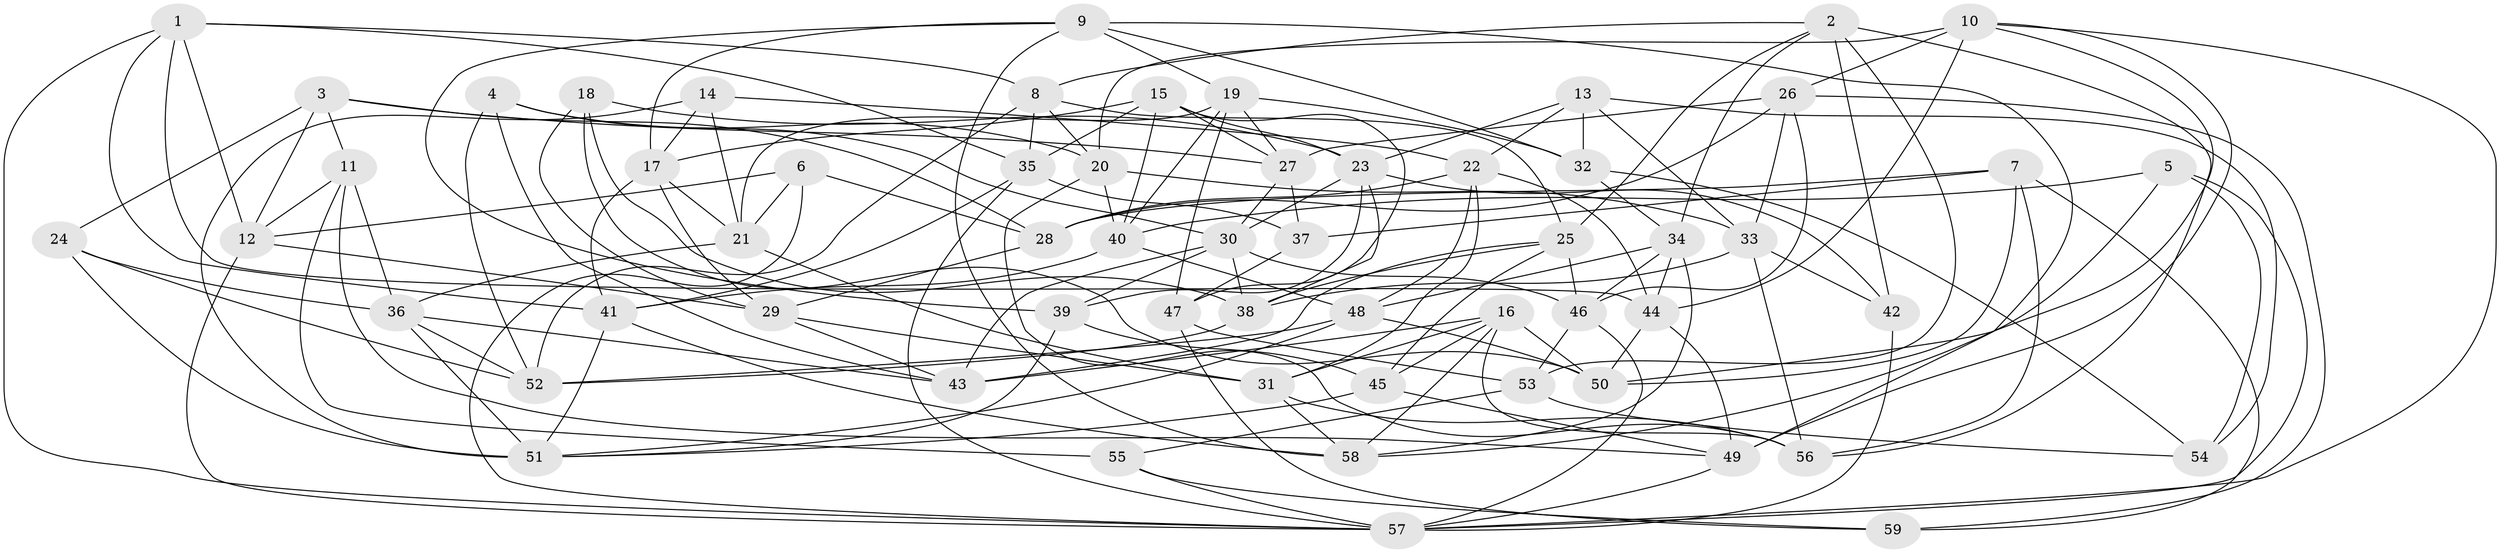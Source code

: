 // original degree distribution, {4: 1.0}
// Generated by graph-tools (version 1.1) at 2025/03/03/09/25 03:03:00]
// undirected, 59 vertices, 165 edges
graph export_dot {
graph [start="1"]
  node [color=gray90,style=filled];
  1;
  2;
  3;
  4;
  5;
  6;
  7;
  8;
  9;
  10;
  11;
  12;
  13;
  14;
  15;
  16;
  17;
  18;
  19;
  20;
  21;
  22;
  23;
  24;
  25;
  26;
  27;
  28;
  29;
  30;
  31;
  32;
  33;
  34;
  35;
  36;
  37;
  38;
  39;
  40;
  41;
  42;
  43;
  44;
  45;
  46;
  47;
  48;
  49;
  50;
  51;
  52;
  53;
  54;
  55;
  56;
  57;
  58;
  59;
  1 -- 8 [weight=1.0];
  1 -- 12 [weight=1.0];
  1 -- 35 [weight=1.0];
  1 -- 41 [weight=1.0];
  1 -- 44 [weight=1.0];
  1 -- 57 [weight=1.0];
  2 -- 8 [weight=1.0];
  2 -- 25 [weight=1.0];
  2 -- 34 [weight=1.0];
  2 -- 42 [weight=1.0];
  2 -- 53 [weight=1.0];
  2 -- 56 [weight=1.0];
  3 -- 11 [weight=1.0];
  3 -- 12 [weight=1.0];
  3 -- 24 [weight=2.0];
  3 -- 27 [weight=1.0];
  3 -- 28 [weight=1.0];
  4 -- 20 [weight=1.0];
  4 -- 30 [weight=1.0];
  4 -- 43 [weight=1.0];
  4 -- 52 [weight=1.0];
  5 -- 40 [weight=1.0];
  5 -- 54 [weight=1.0];
  5 -- 57 [weight=1.0];
  5 -- 58 [weight=1.0];
  6 -- 12 [weight=1.0];
  6 -- 21 [weight=1.0];
  6 -- 28 [weight=1.0];
  6 -- 57 [weight=1.0];
  7 -- 28 [weight=1.0];
  7 -- 37 [weight=1.0];
  7 -- 50 [weight=1.0];
  7 -- 56 [weight=1.0];
  7 -- 59 [weight=2.0];
  8 -- 20 [weight=1.0];
  8 -- 25 [weight=1.0];
  8 -- 35 [weight=1.0];
  8 -- 52 [weight=1.0];
  9 -- 17 [weight=1.0];
  9 -- 19 [weight=1.0];
  9 -- 32 [weight=1.0];
  9 -- 39 [weight=1.0];
  9 -- 49 [weight=1.0];
  9 -- 58 [weight=1.0];
  10 -- 20 [weight=1.0];
  10 -- 26 [weight=1.0];
  10 -- 44 [weight=1.0];
  10 -- 49 [weight=1.0];
  10 -- 50 [weight=1.0];
  10 -- 57 [weight=1.0];
  11 -- 12 [weight=1.0];
  11 -- 36 [weight=1.0];
  11 -- 49 [weight=1.0];
  11 -- 55 [weight=2.0];
  12 -- 29 [weight=1.0];
  12 -- 57 [weight=1.0];
  13 -- 22 [weight=1.0];
  13 -- 23 [weight=1.0];
  13 -- 32 [weight=1.0];
  13 -- 33 [weight=1.0];
  13 -- 54 [weight=2.0];
  14 -- 17 [weight=1.0];
  14 -- 21 [weight=1.0];
  14 -- 22 [weight=1.0];
  14 -- 51 [weight=1.0];
  15 -- 17 [weight=1.0];
  15 -- 23 [weight=1.0];
  15 -- 27 [weight=1.0];
  15 -- 35 [weight=1.0];
  15 -- 40 [weight=1.0];
  15 -- 47 [weight=1.0];
  16 -- 31 [weight=1.0];
  16 -- 43 [weight=1.0];
  16 -- 45 [weight=1.0];
  16 -- 50 [weight=1.0];
  16 -- 56 [weight=1.0];
  16 -- 58 [weight=1.0];
  17 -- 21 [weight=1.0];
  17 -- 29 [weight=1.0];
  17 -- 41 [weight=1.0];
  18 -- 23 [weight=1.0];
  18 -- 29 [weight=1.0];
  18 -- 38 [weight=1.0];
  18 -- 50 [weight=1.0];
  19 -- 21 [weight=1.0];
  19 -- 27 [weight=1.0];
  19 -- 32 [weight=1.0];
  19 -- 40 [weight=1.0];
  19 -- 47 [weight=1.0];
  20 -- 33 [weight=1.0];
  20 -- 40 [weight=1.0];
  20 -- 56 [weight=1.0];
  21 -- 31 [weight=1.0];
  21 -- 36 [weight=1.0];
  22 -- 28 [weight=1.0];
  22 -- 31 [weight=1.0];
  22 -- 44 [weight=1.0];
  22 -- 48 [weight=1.0];
  23 -- 30 [weight=2.0];
  23 -- 38 [weight=1.0];
  23 -- 39 [weight=1.0];
  23 -- 42 [weight=1.0];
  24 -- 36 [weight=1.0];
  24 -- 51 [weight=2.0];
  24 -- 52 [weight=1.0];
  25 -- 38 [weight=1.0];
  25 -- 43 [weight=1.0];
  25 -- 45 [weight=1.0];
  25 -- 46 [weight=1.0];
  26 -- 27 [weight=1.0];
  26 -- 28 [weight=1.0];
  26 -- 33 [weight=1.0];
  26 -- 46 [weight=1.0];
  26 -- 59 [weight=1.0];
  27 -- 30 [weight=1.0];
  27 -- 37 [weight=1.0];
  28 -- 29 [weight=1.0];
  29 -- 31 [weight=1.0];
  29 -- 43 [weight=1.0];
  30 -- 38 [weight=1.0];
  30 -- 39 [weight=1.0];
  30 -- 43 [weight=1.0];
  30 -- 46 [weight=1.0];
  31 -- 56 [weight=1.0];
  31 -- 58 [weight=1.0];
  32 -- 34 [weight=1.0];
  32 -- 54 [weight=2.0];
  33 -- 38 [weight=1.0];
  33 -- 42 [weight=1.0];
  33 -- 56 [weight=1.0];
  34 -- 44 [weight=1.0];
  34 -- 46 [weight=1.0];
  34 -- 48 [weight=1.0];
  34 -- 58 [weight=1.0];
  35 -- 37 [weight=1.0];
  35 -- 41 [weight=1.0];
  35 -- 57 [weight=1.0];
  36 -- 43 [weight=1.0];
  36 -- 51 [weight=1.0];
  36 -- 52 [weight=1.0];
  37 -- 47 [weight=1.0];
  38 -- 52 [weight=1.0];
  39 -- 45 [weight=2.0];
  39 -- 51 [weight=1.0];
  40 -- 41 [weight=1.0];
  40 -- 48 [weight=1.0];
  41 -- 51 [weight=1.0];
  41 -- 58 [weight=1.0];
  42 -- 57 [weight=1.0];
  44 -- 49 [weight=1.0];
  44 -- 50 [weight=1.0];
  45 -- 49 [weight=1.0];
  45 -- 51 [weight=1.0];
  46 -- 53 [weight=1.0];
  46 -- 57 [weight=1.0];
  47 -- 53 [weight=1.0];
  47 -- 59 [weight=2.0];
  48 -- 50 [weight=1.0];
  48 -- 51 [weight=1.0];
  48 -- 52 [weight=1.0];
  49 -- 57 [weight=1.0];
  53 -- 54 [weight=1.0];
  53 -- 55 [weight=2.0];
  55 -- 57 [weight=1.0];
  55 -- 59 [weight=1.0];
}
